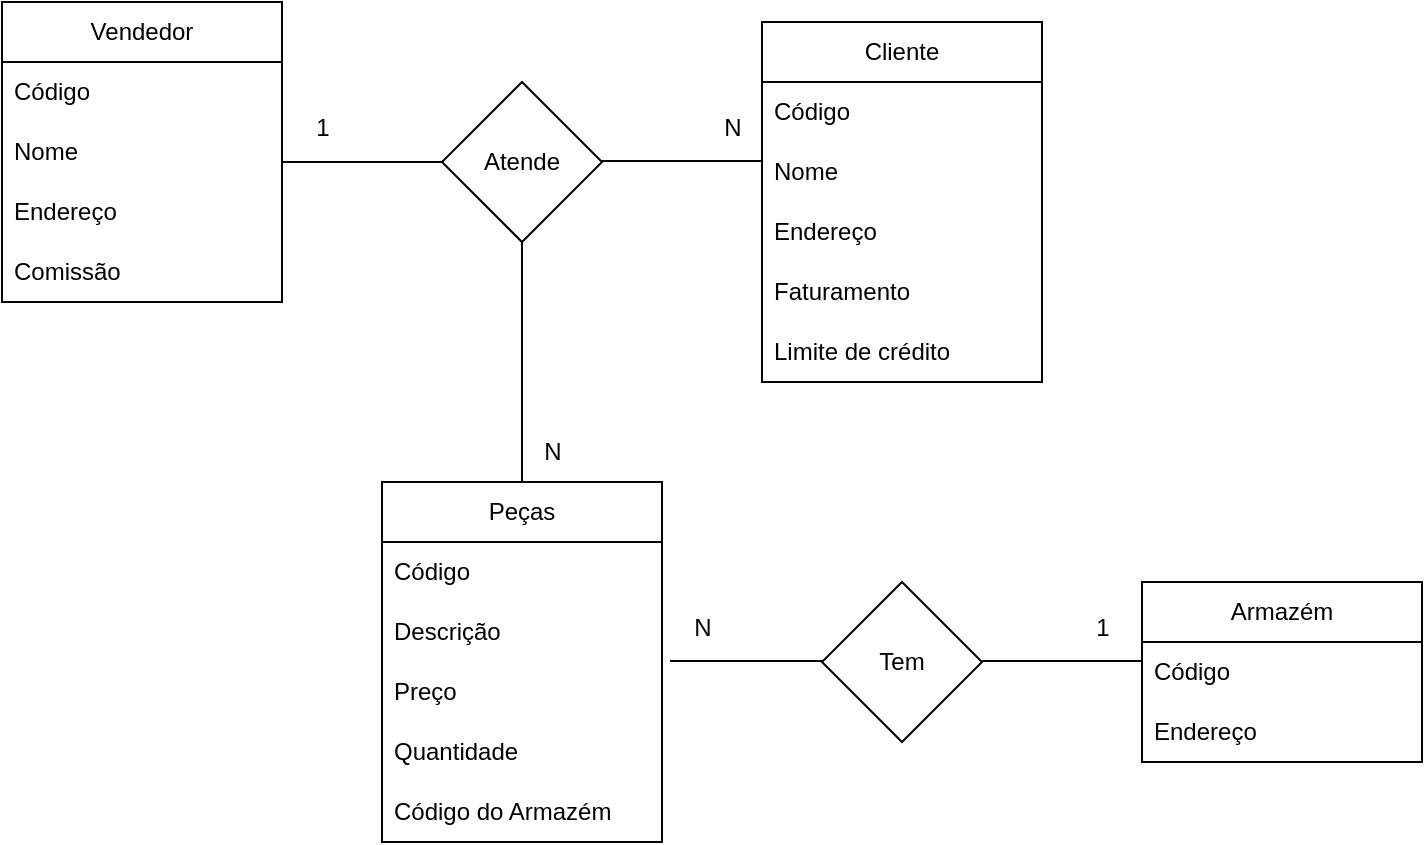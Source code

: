 <mxfile version="21.6.9" type="github">
  <diagram name="Página-1" id="UJ4xg9c9-jEYiLPK3qz1">
    <mxGraphModel dx="1434" dy="718" grid="1" gridSize="10" guides="1" tooltips="1" connect="1" arrows="1" fold="1" page="1" pageScale="1" pageWidth="827" pageHeight="1169" math="0" shadow="0">
      <root>
        <mxCell id="0" />
        <mxCell id="1" parent="0" />
        <mxCell id="v3FsNHX_QOJLUp5POnpO-1" value="Vendedor" style="swimlane;fontStyle=0;childLayout=stackLayout;horizontal=1;startSize=30;horizontalStack=0;resizeParent=1;resizeParentMax=0;resizeLast=0;collapsible=1;marginBottom=0;whiteSpace=wrap;html=1;" parent="1" vertex="1">
          <mxGeometry x="40" y="70" width="140" height="150" as="geometry" />
        </mxCell>
        <mxCell id="v3FsNHX_QOJLUp5POnpO-2" value="Código" style="text;strokeColor=none;fillColor=none;align=left;verticalAlign=middle;spacingLeft=4;spacingRight=4;overflow=hidden;points=[[0,0.5],[1,0.5]];portConstraint=eastwest;rotatable=0;whiteSpace=wrap;html=1;" parent="v3FsNHX_QOJLUp5POnpO-1" vertex="1">
          <mxGeometry y="30" width="140" height="30" as="geometry" />
        </mxCell>
        <mxCell id="v3FsNHX_QOJLUp5POnpO-3" value="Nome" style="text;strokeColor=none;fillColor=none;align=left;verticalAlign=middle;spacingLeft=4;spacingRight=4;overflow=hidden;points=[[0,0.5],[1,0.5]];portConstraint=eastwest;rotatable=0;whiteSpace=wrap;html=1;" parent="v3FsNHX_QOJLUp5POnpO-1" vertex="1">
          <mxGeometry y="60" width="140" height="30" as="geometry" />
        </mxCell>
        <mxCell id="v3FsNHX_QOJLUp5POnpO-4" value="Endereço" style="text;strokeColor=none;fillColor=none;align=left;verticalAlign=middle;spacingLeft=4;spacingRight=4;overflow=hidden;points=[[0,0.5],[1,0.5]];portConstraint=eastwest;rotatable=0;whiteSpace=wrap;html=1;" parent="v3FsNHX_QOJLUp5POnpO-1" vertex="1">
          <mxGeometry y="90" width="140" height="30" as="geometry" />
        </mxCell>
        <mxCell id="v3FsNHX_QOJLUp5POnpO-5" value="Comissão" style="text;strokeColor=none;fillColor=none;align=left;verticalAlign=middle;spacingLeft=4;spacingRight=4;overflow=hidden;points=[[0,0.5],[1,0.5]];portConstraint=eastwest;rotatable=0;whiteSpace=wrap;html=1;" parent="v3FsNHX_QOJLUp5POnpO-1" vertex="1">
          <mxGeometry y="120" width="140" height="30" as="geometry" />
        </mxCell>
        <mxCell id="v3FsNHX_QOJLUp5POnpO-6" value="" style="endArrow=none;html=1;rounded=0;" parent="1" edge="1">
          <mxGeometry width="50" height="50" relative="1" as="geometry">
            <mxPoint x="180" y="150" as="sourcePoint" />
            <mxPoint x="260" y="150" as="targetPoint" />
          </mxGeometry>
        </mxCell>
        <mxCell id="v3FsNHX_QOJLUp5POnpO-7" value="Atende" style="rhombus;whiteSpace=wrap;html=1;" parent="1" vertex="1">
          <mxGeometry x="260" y="110" width="80" height="80" as="geometry" />
        </mxCell>
        <mxCell id="v3FsNHX_QOJLUp5POnpO-8" value="" style="endArrow=none;html=1;rounded=0;" parent="1" edge="1">
          <mxGeometry width="50" height="50" relative="1" as="geometry">
            <mxPoint x="340" y="149.5" as="sourcePoint" />
            <mxPoint x="420" y="149.5" as="targetPoint" />
          </mxGeometry>
        </mxCell>
        <mxCell id="v3FsNHX_QOJLUp5POnpO-9" value="Cliente" style="swimlane;fontStyle=0;childLayout=stackLayout;horizontal=1;startSize=30;horizontalStack=0;resizeParent=1;resizeParentMax=0;resizeLast=0;collapsible=1;marginBottom=0;whiteSpace=wrap;html=1;" parent="1" vertex="1">
          <mxGeometry x="420" y="80" width="140" height="180" as="geometry" />
        </mxCell>
        <mxCell id="v3FsNHX_QOJLUp5POnpO-10" value="Código" style="text;strokeColor=none;fillColor=none;align=left;verticalAlign=middle;spacingLeft=4;spacingRight=4;overflow=hidden;points=[[0,0.5],[1,0.5]];portConstraint=eastwest;rotatable=0;whiteSpace=wrap;html=1;" parent="v3FsNHX_QOJLUp5POnpO-9" vertex="1">
          <mxGeometry y="30" width="140" height="30" as="geometry" />
        </mxCell>
        <mxCell id="v3FsNHX_QOJLUp5POnpO-11" value="Nome" style="text;strokeColor=none;fillColor=none;align=left;verticalAlign=middle;spacingLeft=4;spacingRight=4;overflow=hidden;points=[[0,0.5],[1,0.5]];portConstraint=eastwest;rotatable=0;whiteSpace=wrap;html=1;" parent="v3FsNHX_QOJLUp5POnpO-9" vertex="1">
          <mxGeometry y="60" width="140" height="30" as="geometry" />
        </mxCell>
        <mxCell id="v3FsNHX_QOJLUp5POnpO-12" value="Endereço" style="text;strokeColor=none;fillColor=none;align=left;verticalAlign=middle;spacingLeft=4;spacingRight=4;overflow=hidden;points=[[0,0.5],[1,0.5]];portConstraint=eastwest;rotatable=0;whiteSpace=wrap;html=1;" parent="v3FsNHX_QOJLUp5POnpO-9" vertex="1">
          <mxGeometry y="90" width="140" height="30" as="geometry" />
        </mxCell>
        <mxCell id="v3FsNHX_QOJLUp5POnpO-13" value="Faturamento" style="text;strokeColor=none;fillColor=none;align=left;verticalAlign=middle;spacingLeft=4;spacingRight=4;overflow=hidden;points=[[0,0.5],[1,0.5]];portConstraint=eastwest;rotatable=0;whiteSpace=wrap;html=1;" parent="v3FsNHX_QOJLUp5POnpO-9" vertex="1">
          <mxGeometry y="120" width="140" height="30" as="geometry" />
        </mxCell>
        <mxCell id="v3FsNHX_QOJLUp5POnpO-14" value="Limite de crédito" style="text;strokeColor=none;fillColor=none;align=left;verticalAlign=middle;spacingLeft=4;spacingRight=4;overflow=hidden;points=[[0,0.5],[1,0.5]];portConstraint=eastwest;rotatable=0;whiteSpace=wrap;html=1;" parent="v3FsNHX_QOJLUp5POnpO-9" vertex="1">
          <mxGeometry y="150" width="140" height="30" as="geometry" />
        </mxCell>
        <mxCell id="v3FsNHX_QOJLUp5POnpO-15" value="" style="endArrow=none;html=1;rounded=0;entryX=0.5;entryY=1;entryDx=0;entryDy=0;" parent="1" target="v3FsNHX_QOJLUp5POnpO-7" edge="1">
          <mxGeometry width="50" height="50" relative="1" as="geometry">
            <mxPoint x="300" y="310" as="sourcePoint" />
            <mxPoint x="440" y="330" as="targetPoint" />
          </mxGeometry>
        </mxCell>
        <mxCell id="v3FsNHX_QOJLUp5POnpO-16" value="Peças" style="swimlane;fontStyle=0;childLayout=stackLayout;horizontal=1;startSize=30;horizontalStack=0;resizeParent=1;resizeParentMax=0;resizeLast=0;collapsible=1;marginBottom=0;whiteSpace=wrap;html=1;" parent="1" vertex="1">
          <mxGeometry x="230" y="310" width="140" height="180" as="geometry" />
        </mxCell>
        <mxCell id="v3FsNHX_QOJLUp5POnpO-17" value="Código" style="text;strokeColor=none;fillColor=none;align=left;verticalAlign=middle;spacingLeft=4;spacingRight=4;overflow=hidden;points=[[0,0.5],[1,0.5]];portConstraint=eastwest;rotatable=0;whiteSpace=wrap;html=1;" parent="v3FsNHX_QOJLUp5POnpO-16" vertex="1">
          <mxGeometry y="30" width="140" height="30" as="geometry" />
        </mxCell>
        <mxCell id="v3FsNHX_QOJLUp5POnpO-18" value="Descrição" style="text;strokeColor=none;fillColor=none;align=left;verticalAlign=middle;spacingLeft=4;spacingRight=4;overflow=hidden;points=[[0,0.5],[1,0.5]];portConstraint=eastwest;rotatable=0;whiteSpace=wrap;html=1;" parent="v3FsNHX_QOJLUp5POnpO-16" vertex="1">
          <mxGeometry y="60" width="140" height="30" as="geometry" />
        </mxCell>
        <mxCell id="v3FsNHX_QOJLUp5POnpO-19" value="Preço" style="text;strokeColor=none;fillColor=none;align=left;verticalAlign=middle;spacingLeft=4;spacingRight=4;overflow=hidden;points=[[0,0.5],[1,0.5]];portConstraint=eastwest;rotatable=0;whiteSpace=wrap;html=1;" parent="v3FsNHX_QOJLUp5POnpO-16" vertex="1">
          <mxGeometry y="90" width="140" height="30" as="geometry" />
        </mxCell>
        <mxCell id="v3FsNHX_QOJLUp5POnpO-20" value="Quantidade" style="text;strokeColor=none;fillColor=none;align=left;verticalAlign=middle;spacingLeft=4;spacingRight=4;overflow=hidden;points=[[0,0.5],[1,0.5]];portConstraint=eastwest;rotatable=0;whiteSpace=wrap;html=1;" parent="v3FsNHX_QOJLUp5POnpO-16" vertex="1">
          <mxGeometry y="120" width="140" height="30" as="geometry" />
        </mxCell>
        <mxCell id="v3FsNHX_QOJLUp5POnpO-21" value="Código do Armazém " style="text;strokeColor=none;fillColor=none;align=left;verticalAlign=middle;spacingLeft=4;spacingRight=4;overflow=hidden;points=[[0,0.5],[1,0.5]];portConstraint=eastwest;rotatable=0;whiteSpace=wrap;html=1;" parent="v3FsNHX_QOJLUp5POnpO-16" vertex="1">
          <mxGeometry y="150" width="140" height="30" as="geometry" />
        </mxCell>
        <mxCell id="v3FsNHX_QOJLUp5POnpO-22" value="" style="endArrow=none;html=1;rounded=0;" parent="1" edge="1">
          <mxGeometry width="50" height="50" relative="1" as="geometry">
            <mxPoint x="374" y="399.5" as="sourcePoint" />
            <mxPoint x="454" y="399.5" as="targetPoint" />
          </mxGeometry>
        </mxCell>
        <mxCell id="v3FsNHX_QOJLUp5POnpO-23" value="Tem" style="rhombus;whiteSpace=wrap;html=1;" parent="1" vertex="1">
          <mxGeometry x="450" y="360" width="80" height="80" as="geometry" />
        </mxCell>
        <mxCell id="v3FsNHX_QOJLUp5POnpO-24" value="Armazém" style="swimlane;fontStyle=0;childLayout=stackLayout;horizontal=1;startSize=30;horizontalStack=0;resizeParent=1;resizeParentMax=0;resizeLast=0;collapsible=1;marginBottom=0;whiteSpace=wrap;html=1;" parent="1" vertex="1">
          <mxGeometry x="610" y="360" width="140" height="90" as="geometry" />
        </mxCell>
        <mxCell id="v3FsNHX_QOJLUp5POnpO-25" value="Código" style="text;strokeColor=none;fillColor=none;align=left;verticalAlign=middle;spacingLeft=4;spacingRight=4;overflow=hidden;points=[[0,0.5],[1,0.5]];portConstraint=eastwest;rotatable=0;whiteSpace=wrap;html=1;" parent="v3FsNHX_QOJLUp5POnpO-24" vertex="1">
          <mxGeometry y="30" width="140" height="30" as="geometry" />
        </mxCell>
        <mxCell id="v3FsNHX_QOJLUp5POnpO-26" value="Endereço" style="text;strokeColor=none;fillColor=none;align=left;verticalAlign=middle;spacingLeft=4;spacingRight=4;overflow=hidden;points=[[0,0.5],[1,0.5]];portConstraint=eastwest;rotatable=0;whiteSpace=wrap;html=1;" parent="v3FsNHX_QOJLUp5POnpO-24" vertex="1">
          <mxGeometry y="60" width="140" height="30" as="geometry" />
        </mxCell>
        <mxCell id="v3FsNHX_QOJLUp5POnpO-28" value="" style="endArrow=none;html=1;rounded=0;" parent="1" edge="1">
          <mxGeometry width="50" height="50" relative="1" as="geometry">
            <mxPoint x="530" y="399.5" as="sourcePoint" />
            <mxPoint x="610" y="399.5" as="targetPoint" />
          </mxGeometry>
        </mxCell>
        <mxCell id="v3FsNHX_QOJLUp5POnpO-29" value="1" style="text;html=1;align=center;verticalAlign=middle;resizable=0;points=[];autosize=1;strokeColor=none;fillColor=none;" parent="1" vertex="1">
          <mxGeometry x="185" y="118" width="30" height="30" as="geometry" />
        </mxCell>
        <mxCell id="v3FsNHX_QOJLUp5POnpO-30" value="N" style="text;html=1;align=center;verticalAlign=middle;resizable=0;points=[];autosize=1;strokeColor=none;fillColor=none;" parent="1" vertex="1">
          <mxGeometry x="390" y="118" width="30" height="30" as="geometry" />
        </mxCell>
        <mxCell id="v3FsNHX_QOJLUp5POnpO-32" value="N" style="text;html=1;align=center;verticalAlign=middle;resizable=0;points=[];autosize=1;strokeColor=none;fillColor=none;" parent="1" vertex="1">
          <mxGeometry x="300" y="280" width="30" height="30" as="geometry" />
        </mxCell>
        <mxCell id="v3FsNHX_QOJLUp5POnpO-33" value="N" style="text;html=1;align=center;verticalAlign=middle;resizable=0;points=[];autosize=1;strokeColor=none;fillColor=none;" parent="1" vertex="1">
          <mxGeometry x="375" y="368" width="30" height="30" as="geometry" />
        </mxCell>
        <mxCell id="v3FsNHX_QOJLUp5POnpO-34" value="1" style="text;html=1;align=center;verticalAlign=middle;resizable=0;points=[];autosize=1;strokeColor=none;fillColor=none;" parent="1" vertex="1">
          <mxGeometry x="575" y="368" width="30" height="30" as="geometry" />
        </mxCell>
      </root>
    </mxGraphModel>
  </diagram>
</mxfile>
